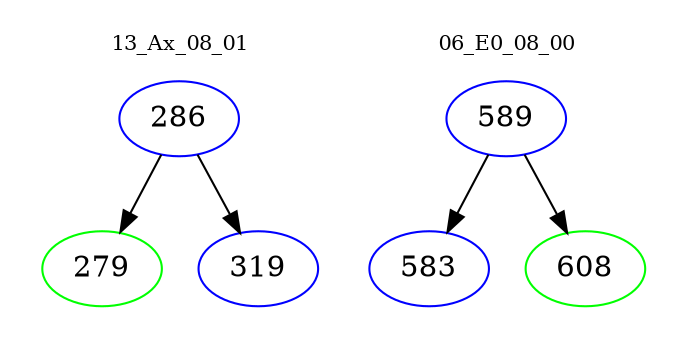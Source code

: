 digraph{
subgraph cluster_0 {
color = white
label = "13_Ax_08_01";
fontsize=10;
T0_286 [label="286", color="blue"]
T0_286 -> T0_279 [color="black"]
T0_279 [label="279", color="green"]
T0_286 -> T0_319 [color="black"]
T0_319 [label="319", color="blue"]
}
subgraph cluster_1 {
color = white
label = "06_E0_08_00";
fontsize=10;
T1_589 [label="589", color="blue"]
T1_589 -> T1_583 [color="black"]
T1_583 [label="583", color="blue"]
T1_589 -> T1_608 [color="black"]
T1_608 [label="608", color="green"]
}
}
